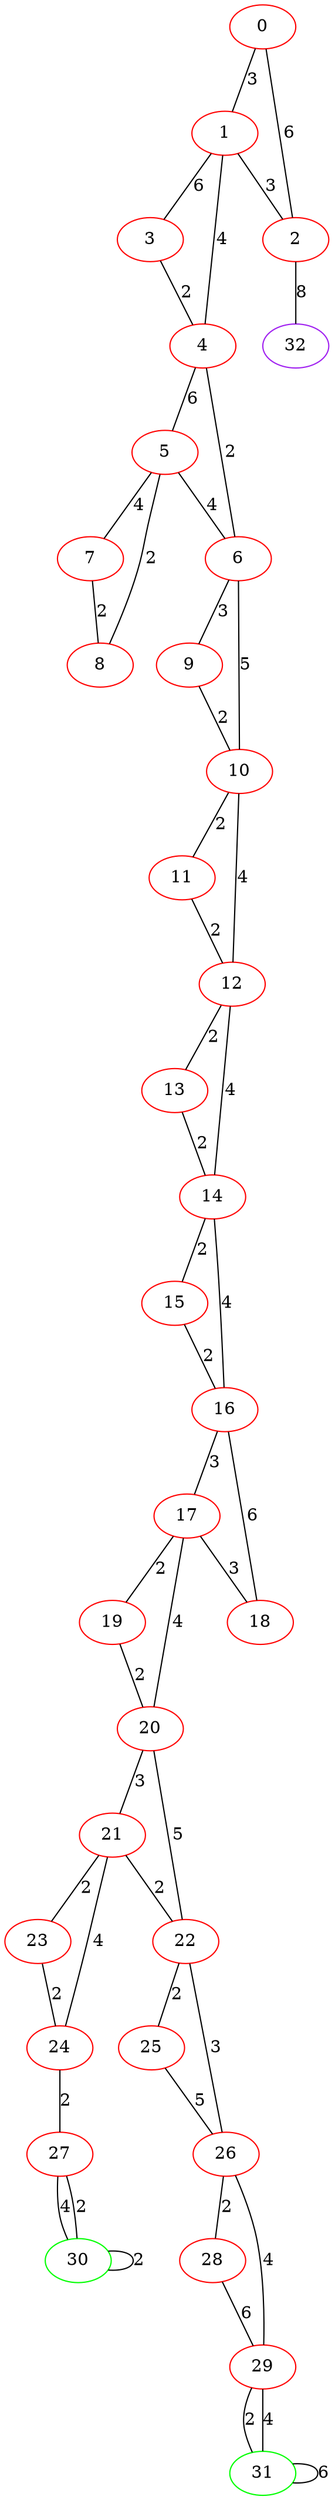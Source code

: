 graph "" {
0 [color=red, weight=1];
1 [color=red, weight=1];
2 [color=red, weight=1];
3 [color=red, weight=1];
4 [color=red, weight=1];
5 [color=red, weight=1];
6 [color=red, weight=1];
7 [color=red, weight=1];
8 [color=red, weight=1];
9 [color=red, weight=1];
10 [color=red, weight=1];
11 [color=red, weight=1];
12 [color=red, weight=1];
13 [color=red, weight=1];
14 [color=red, weight=1];
15 [color=red, weight=1];
16 [color=red, weight=1];
17 [color=red, weight=1];
18 [color=red, weight=1];
19 [color=red, weight=1];
20 [color=red, weight=1];
21 [color=red, weight=1];
22 [color=red, weight=1];
23 [color=red, weight=1];
24 [color=red, weight=1];
25 [color=red, weight=1];
26 [color=red, weight=1];
27 [color=red, weight=1];
28 [color=red, weight=1];
29 [color=red, weight=1];
30 [color=green, weight=2];
31 [color=green, weight=2];
32 [color=purple, weight=4];
0 -- 1  [key=0, label=3];
0 -- 2  [key=0, label=6];
1 -- 2  [key=0, label=3];
1 -- 3  [key=0, label=6];
1 -- 4  [key=0, label=4];
2 -- 32  [key=0, label=8];
3 -- 4  [key=0, label=2];
4 -- 5  [key=0, label=6];
4 -- 6  [key=0, label=2];
5 -- 8  [key=0, label=2];
5 -- 6  [key=0, label=4];
5 -- 7  [key=0, label=4];
6 -- 9  [key=0, label=3];
6 -- 10  [key=0, label=5];
7 -- 8  [key=0, label=2];
9 -- 10  [key=0, label=2];
10 -- 11  [key=0, label=2];
10 -- 12  [key=0, label=4];
11 -- 12  [key=0, label=2];
12 -- 13  [key=0, label=2];
12 -- 14  [key=0, label=4];
13 -- 14  [key=0, label=2];
14 -- 16  [key=0, label=4];
14 -- 15  [key=0, label=2];
15 -- 16  [key=0, label=2];
16 -- 17  [key=0, label=3];
16 -- 18  [key=0, label=6];
17 -- 18  [key=0, label=3];
17 -- 19  [key=0, label=2];
17 -- 20  [key=0, label=4];
19 -- 20  [key=0, label=2];
20 -- 21  [key=0, label=3];
20 -- 22  [key=0, label=5];
21 -- 24  [key=0, label=4];
21 -- 22  [key=0, label=2];
21 -- 23  [key=0, label=2];
22 -- 25  [key=0, label=2];
22 -- 26  [key=0, label=3];
23 -- 24  [key=0, label=2];
24 -- 27  [key=0, label=2];
25 -- 26  [key=0, label=5];
26 -- 28  [key=0, label=2];
26 -- 29  [key=0, label=4];
27 -- 30  [key=0, label=4];
27 -- 30  [key=1, label=2];
28 -- 29  [key=0, label=6];
29 -- 31  [key=0, label=2];
29 -- 31  [key=1, label=4];
30 -- 30  [key=0, label=2];
31 -- 31  [key=0, label=6];
}
